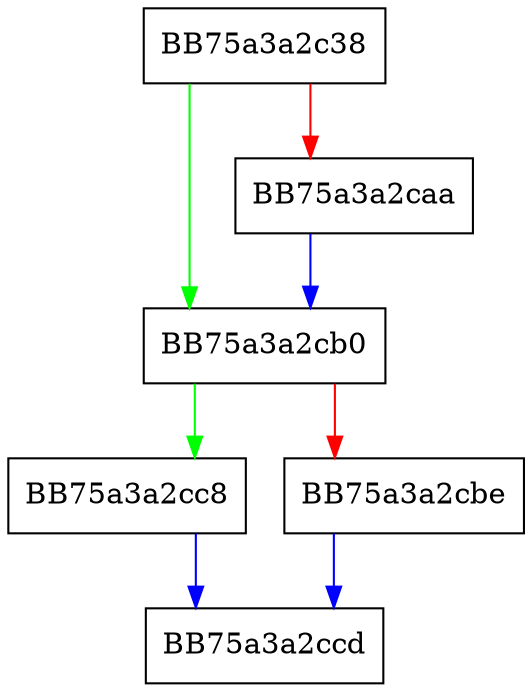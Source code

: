 digraph NotifyEnterDirectory {
  node [shape="box"];
  graph [splines=ortho];
  BB75a3a2c38 -> BB75a3a2cb0 [color="green"];
  BB75a3a2c38 -> BB75a3a2caa [color="red"];
  BB75a3a2caa -> BB75a3a2cb0 [color="blue"];
  BB75a3a2cb0 -> BB75a3a2cc8 [color="green"];
  BB75a3a2cb0 -> BB75a3a2cbe [color="red"];
  BB75a3a2cbe -> BB75a3a2ccd [color="blue"];
  BB75a3a2cc8 -> BB75a3a2ccd [color="blue"];
}